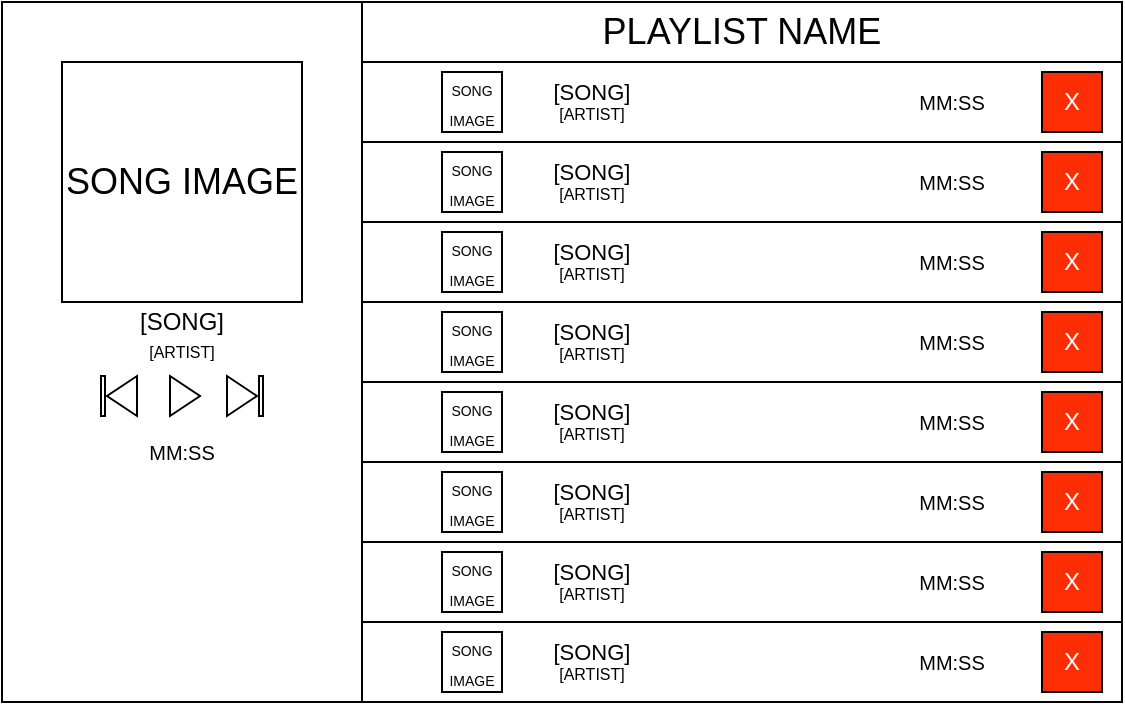 <mxfile version="20.6.0" type="github" pages="3">
  <diagram id="Pv0YbJTncE2eVc86ijqT" name="Playlist">
    <mxGraphModel dx="813" dy="430" grid="1" gridSize="10" guides="1" tooltips="1" connect="1" arrows="1" fold="1" page="1" pageScale="1" pageWidth="850" pageHeight="1100" math="0" shadow="0">
      <root>
        <mxCell id="0" />
        <mxCell id="1" parent="0" />
        <mxCell id="QKvLdhwazL2BI-9HEcGe-1" value="" style="rounded=0;whiteSpace=wrap;html=1;" vertex="1" parent="1">
          <mxGeometry x="40" y="40" width="560" height="350" as="geometry" />
        </mxCell>
        <mxCell id="QKvLdhwazL2BI-9HEcGe-21" value="" style="rounded=0;whiteSpace=wrap;html=1;fontSize=18;" vertex="1" parent="1">
          <mxGeometry x="220" y="70" width="380" height="40" as="geometry" />
        </mxCell>
        <mxCell id="QKvLdhwazL2BI-9HEcGe-2" value="" style="rounded=0;whiteSpace=wrap;html=1;" vertex="1" parent="1">
          <mxGeometry x="40" y="40" width="180" height="350" as="geometry" />
        </mxCell>
        <mxCell id="QKvLdhwazL2BI-9HEcGe-4" value="&lt;font style=&quot;font-size: 18px;&quot;&gt;SONG IMAGE&lt;/font&gt;" style="rounded=0;whiteSpace=wrap;html=1;" vertex="1" parent="1">
          <mxGeometry x="70" y="70" width="120" height="120" as="geometry" />
        </mxCell>
        <mxCell id="QKvLdhwazL2BI-9HEcGe-16" value="" style="group" vertex="1" connectable="0" parent="1">
          <mxGeometry x="81.5" y="227" width="97" height="20" as="geometry" />
        </mxCell>
        <mxCell id="QKvLdhwazL2BI-9HEcGe-5" value="" style="triangle;whiteSpace=wrap;html=1;" vertex="1" parent="QKvLdhwazL2BI-9HEcGe-16">
          <mxGeometry x="42.5" width="15" height="20" as="geometry" />
        </mxCell>
        <mxCell id="QKvLdhwazL2BI-9HEcGe-12" value="" style="group;rotation=-180;" vertex="1" connectable="0" parent="QKvLdhwazL2BI-9HEcGe-16">
          <mxGeometry x="72" width="25" height="20" as="geometry" />
        </mxCell>
        <mxCell id="QKvLdhwazL2BI-9HEcGe-10" value="" style="rounded=0;whiteSpace=wrap;html=1;rotation=-180;" vertex="1" parent="QKvLdhwazL2BI-9HEcGe-12">
          <mxGeometry x="15" width="2" height="20" as="geometry" />
        </mxCell>
        <mxCell id="QKvLdhwazL2BI-9HEcGe-11" value="" style="triangle;whiteSpace=wrap;html=1;rotation=-360;" vertex="1" parent="QKvLdhwazL2BI-9HEcGe-12">
          <mxGeometry x="-1" width="15" height="20" as="geometry" />
        </mxCell>
        <mxCell id="QKvLdhwazL2BI-9HEcGe-13" value="" style="group" vertex="1" connectable="0" parent="QKvLdhwazL2BI-9HEcGe-16">
          <mxGeometry width="25" height="20" as="geometry" />
        </mxCell>
        <mxCell id="QKvLdhwazL2BI-9HEcGe-7" value="" style="rounded=0;whiteSpace=wrap;html=1;" vertex="1" parent="QKvLdhwazL2BI-9HEcGe-13">
          <mxGeometry x="8" width="2" height="20" as="geometry" />
        </mxCell>
        <mxCell id="QKvLdhwazL2BI-9HEcGe-9" value="" style="triangle;whiteSpace=wrap;html=1;rotation=-180;" vertex="1" parent="QKvLdhwazL2BI-9HEcGe-13">
          <mxGeometry x="11" width="15" height="20" as="geometry" />
        </mxCell>
        <mxCell id="QKvLdhwazL2BI-9HEcGe-17" value="&lt;font style=&quot;font-size: 12px;&quot;&gt;[SONG]&lt;/font&gt;" style="text;html=1;strokeColor=none;fillColor=none;align=center;verticalAlign=middle;whiteSpace=wrap;rounded=0;fontSize=8;" vertex="1" parent="1">
          <mxGeometry x="70" y="190" width="120" height="20" as="geometry" />
        </mxCell>
        <mxCell id="QKvLdhwazL2BI-9HEcGe-18" value="[ARTIST]" style="text;html=1;strokeColor=none;fillColor=none;align=center;verticalAlign=middle;whiteSpace=wrap;rounded=0;fontSize=8;" vertex="1" parent="1">
          <mxGeometry x="70" y="210" width="120" height="10" as="geometry" />
        </mxCell>
        <mxCell id="QKvLdhwazL2BI-9HEcGe-19" value="PLAYLIST NAME" style="rounded=0;whiteSpace=wrap;html=1;fontSize=18;" vertex="1" parent="1">
          <mxGeometry x="220" y="40" width="380" height="30" as="geometry" />
        </mxCell>
        <mxCell id="QKvLdhwazL2BI-9HEcGe-20" value="&lt;font style=&quot;font-size: 7px;&quot;&gt;SONG IMAGE&lt;/font&gt;" style="rounded=0;whiteSpace=wrap;html=1;" vertex="1" parent="1">
          <mxGeometry x="260" y="75" width="30" height="30" as="geometry" />
        </mxCell>
        <mxCell id="QKvLdhwazL2BI-9HEcGe-22" value="&lt;div&gt;&lt;font style=&quot;font-size: 11px;&quot;&gt;[SONG] &lt;br&gt;&lt;/font&gt;&lt;/div&gt;&lt;div&gt;&lt;font style=&quot;font-size: 8px;&quot;&gt;[ARTIST]&lt;/font&gt;&lt;/div&gt;" style="text;html=1;strokeColor=none;fillColor=none;align=center;verticalAlign=middle;whiteSpace=wrap;rounded=0;fontSize=8;" vertex="1" parent="1">
          <mxGeometry x="290" y="75" width="90" height="30" as="geometry" />
        </mxCell>
        <mxCell id="QKvLdhwazL2BI-9HEcGe-24" value="&lt;font style=&quot;font-size: 10px;&quot;&gt;MM:SS&lt;/font&gt;" style="text;html=1;strokeColor=none;fillColor=none;align=center;verticalAlign=middle;whiteSpace=wrap;rounded=0;fontSize=10;" vertex="1" parent="1">
          <mxGeometry x="470" y="75" width="90" height="30" as="geometry" />
        </mxCell>
        <mxCell id="QKvLdhwazL2BI-9HEcGe-25" value="" style="rounded=0;whiteSpace=wrap;html=1;fontSize=18;" vertex="1" parent="1">
          <mxGeometry x="220" y="110" width="380" height="40" as="geometry" />
        </mxCell>
        <mxCell id="QKvLdhwazL2BI-9HEcGe-26" value="&lt;font style=&quot;font-size: 7px;&quot;&gt;SONG IMAGE&lt;/font&gt;" style="rounded=0;whiteSpace=wrap;html=1;" vertex="1" parent="1">
          <mxGeometry x="260" y="115" width="30" height="30" as="geometry" />
        </mxCell>
        <mxCell id="QKvLdhwazL2BI-9HEcGe-27" value="&lt;div&gt;&lt;font style=&quot;font-size: 11px;&quot;&gt;[SONG] &lt;br&gt;&lt;/font&gt;&lt;/div&gt;&lt;div&gt;&lt;font style=&quot;font-size: 8px;&quot;&gt;[ARTIST]&lt;/font&gt;&lt;/div&gt;" style="text;html=1;strokeColor=none;fillColor=none;align=center;verticalAlign=middle;whiteSpace=wrap;rounded=0;fontSize=8;" vertex="1" parent="1">
          <mxGeometry x="290" y="115" width="90" height="30" as="geometry" />
        </mxCell>
        <mxCell id="QKvLdhwazL2BI-9HEcGe-28" value="&lt;font style=&quot;font-size: 10px;&quot;&gt;MM:SS&lt;/font&gt;" style="text;html=1;strokeColor=none;fillColor=none;align=center;verticalAlign=middle;whiteSpace=wrap;rounded=0;fontSize=10;" vertex="1" parent="1">
          <mxGeometry x="470" y="115" width="90" height="30" as="geometry" />
        </mxCell>
        <mxCell id="QKvLdhwazL2BI-9HEcGe-29" value="" style="rounded=0;whiteSpace=wrap;html=1;fontSize=18;" vertex="1" parent="1">
          <mxGeometry x="220" y="150" width="380" height="40" as="geometry" />
        </mxCell>
        <mxCell id="QKvLdhwazL2BI-9HEcGe-30" value="&lt;font style=&quot;font-size: 7px;&quot;&gt;SONG IMAGE&lt;/font&gt;" style="rounded=0;whiteSpace=wrap;html=1;" vertex="1" parent="1">
          <mxGeometry x="260" y="155" width="30" height="30" as="geometry" />
        </mxCell>
        <mxCell id="QKvLdhwazL2BI-9HEcGe-31" value="&lt;div&gt;&lt;font style=&quot;font-size: 11px;&quot;&gt;[SONG] &lt;br&gt;&lt;/font&gt;&lt;/div&gt;&lt;div&gt;&lt;font style=&quot;font-size: 8px;&quot;&gt;[ARTIST]&lt;/font&gt;&lt;/div&gt;" style="text;html=1;strokeColor=none;fillColor=none;align=center;verticalAlign=middle;whiteSpace=wrap;rounded=0;fontSize=8;" vertex="1" parent="1">
          <mxGeometry x="290" y="155" width="90" height="30" as="geometry" />
        </mxCell>
        <mxCell id="QKvLdhwazL2BI-9HEcGe-32" value="&lt;font style=&quot;font-size: 10px;&quot;&gt;MM:SS&lt;/font&gt;" style="text;html=1;strokeColor=none;fillColor=none;align=center;verticalAlign=middle;whiteSpace=wrap;rounded=0;fontSize=10;" vertex="1" parent="1">
          <mxGeometry x="470" y="155" width="90" height="30" as="geometry" />
        </mxCell>
        <mxCell id="QKvLdhwazL2BI-9HEcGe-33" value="" style="rounded=0;whiteSpace=wrap;html=1;fontSize=18;" vertex="1" parent="1">
          <mxGeometry x="220" y="190" width="380" height="40" as="geometry" />
        </mxCell>
        <mxCell id="QKvLdhwazL2BI-9HEcGe-34" value="&lt;font style=&quot;font-size: 7px;&quot;&gt;SONG IMAGE&lt;/font&gt;" style="rounded=0;whiteSpace=wrap;html=1;" vertex="1" parent="1">
          <mxGeometry x="260" y="195" width="30" height="30" as="geometry" />
        </mxCell>
        <mxCell id="QKvLdhwazL2BI-9HEcGe-35" value="&lt;div&gt;&lt;font style=&quot;font-size: 11px;&quot;&gt;[SONG] &lt;br&gt;&lt;/font&gt;&lt;/div&gt;&lt;div&gt;&lt;font style=&quot;font-size: 8px;&quot;&gt;[ARTIST]&lt;/font&gt;&lt;/div&gt;" style="text;html=1;strokeColor=none;fillColor=none;align=center;verticalAlign=middle;whiteSpace=wrap;rounded=0;fontSize=8;" vertex="1" parent="1">
          <mxGeometry x="290" y="195" width="90" height="30" as="geometry" />
        </mxCell>
        <mxCell id="QKvLdhwazL2BI-9HEcGe-36" value="&lt;font style=&quot;font-size: 10px;&quot;&gt;MM:SS&lt;/font&gt;" style="text;html=1;strokeColor=none;fillColor=none;align=center;verticalAlign=middle;whiteSpace=wrap;rounded=0;fontSize=10;" vertex="1" parent="1">
          <mxGeometry x="470" y="195" width="90" height="30" as="geometry" />
        </mxCell>
        <mxCell id="QKvLdhwazL2BI-9HEcGe-37" value="" style="rounded=0;whiteSpace=wrap;html=1;fontSize=18;" vertex="1" parent="1">
          <mxGeometry x="220" y="230" width="380" height="40" as="geometry" />
        </mxCell>
        <mxCell id="QKvLdhwazL2BI-9HEcGe-38" value="&lt;font style=&quot;font-size: 7px;&quot;&gt;SONG IMAGE&lt;/font&gt;" style="rounded=0;whiteSpace=wrap;html=1;" vertex="1" parent="1">
          <mxGeometry x="260" y="235" width="30" height="30" as="geometry" />
        </mxCell>
        <mxCell id="QKvLdhwazL2BI-9HEcGe-39" value="&lt;div&gt;&lt;font style=&quot;font-size: 11px;&quot;&gt;[SONG] &lt;br&gt;&lt;/font&gt;&lt;/div&gt;&lt;div&gt;&lt;font style=&quot;font-size: 8px;&quot;&gt;[ARTIST]&lt;/font&gt;&lt;/div&gt;" style="text;html=1;strokeColor=none;fillColor=none;align=center;verticalAlign=middle;whiteSpace=wrap;rounded=0;fontSize=8;" vertex="1" parent="1">
          <mxGeometry x="290" y="235" width="90" height="30" as="geometry" />
        </mxCell>
        <mxCell id="QKvLdhwazL2BI-9HEcGe-40" value="&lt;font style=&quot;font-size: 10px;&quot;&gt;MM:SS&lt;/font&gt;" style="text;html=1;strokeColor=none;fillColor=none;align=center;verticalAlign=middle;whiteSpace=wrap;rounded=0;fontSize=10;" vertex="1" parent="1">
          <mxGeometry x="470" y="235" width="90" height="30" as="geometry" />
        </mxCell>
        <mxCell id="QKvLdhwazL2BI-9HEcGe-41" value="" style="rounded=0;whiteSpace=wrap;html=1;fontSize=18;" vertex="1" parent="1">
          <mxGeometry x="220" y="270" width="380" height="40" as="geometry" />
        </mxCell>
        <mxCell id="QKvLdhwazL2BI-9HEcGe-42" value="&lt;font style=&quot;font-size: 7px;&quot;&gt;SONG IMAGE&lt;/font&gt;" style="rounded=0;whiteSpace=wrap;html=1;" vertex="1" parent="1">
          <mxGeometry x="260" y="275" width="30" height="30" as="geometry" />
        </mxCell>
        <mxCell id="QKvLdhwazL2BI-9HEcGe-43" value="&lt;div&gt;&lt;font style=&quot;font-size: 11px;&quot;&gt;[SONG] &lt;br&gt;&lt;/font&gt;&lt;/div&gt;&lt;div&gt;&lt;font style=&quot;font-size: 8px;&quot;&gt;[ARTIST]&lt;/font&gt;&lt;/div&gt;" style="text;html=1;strokeColor=none;fillColor=none;align=center;verticalAlign=middle;whiteSpace=wrap;rounded=0;fontSize=8;" vertex="1" parent="1">
          <mxGeometry x="290" y="275" width="90" height="30" as="geometry" />
        </mxCell>
        <mxCell id="QKvLdhwazL2BI-9HEcGe-44" value="&lt;font style=&quot;font-size: 10px;&quot;&gt;MM:SS&lt;/font&gt;" style="text;html=1;strokeColor=none;fillColor=none;align=center;verticalAlign=middle;whiteSpace=wrap;rounded=0;fontSize=10;" vertex="1" parent="1">
          <mxGeometry x="470" y="275" width="90" height="30" as="geometry" />
        </mxCell>
        <mxCell id="QKvLdhwazL2BI-9HEcGe-45" value="" style="rounded=0;whiteSpace=wrap;html=1;fontSize=18;" vertex="1" parent="1">
          <mxGeometry x="220" y="310" width="380" height="40" as="geometry" />
        </mxCell>
        <mxCell id="QKvLdhwazL2BI-9HEcGe-46" value="&lt;font style=&quot;font-size: 7px;&quot;&gt;SONG IMAGE&lt;/font&gt;" style="rounded=0;whiteSpace=wrap;html=1;" vertex="1" parent="1">
          <mxGeometry x="260" y="315" width="30" height="30" as="geometry" />
        </mxCell>
        <mxCell id="QKvLdhwazL2BI-9HEcGe-47" value="&lt;div&gt;&lt;font style=&quot;font-size: 11px;&quot;&gt;[SONG] &lt;br&gt;&lt;/font&gt;&lt;/div&gt;&lt;div&gt;&lt;font style=&quot;font-size: 8px;&quot;&gt;[ARTIST]&lt;/font&gt;&lt;/div&gt;" style="text;html=1;strokeColor=none;fillColor=none;align=center;verticalAlign=middle;whiteSpace=wrap;rounded=0;fontSize=8;" vertex="1" parent="1">
          <mxGeometry x="290" y="315" width="90" height="30" as="geometry" />
        </mxCell>
        <mxCell id="QKvLdhwazL2BI-9HEcGe-48" value="&lt;font style=&quot;font-size: 10px;&quot;&gt;MM:SS&lt;/font&gt;" style="text;html=1;strokeColor=none;fillColor=none;align=center;verticalAlign=middle;whiteSpace=wrap;rounded=0;fontSize=10;" vertex="1" parent="1">
          <mxGeometry x="470" y="315" width="90" height="30" as="geometry" />
        </mxCell>
        <mxCell id="QKvLdhwazL2BI-9HEcGe-49" value="" style="rounded=0;whiteSpace=wrap;html=1;fontSize=18;" vertex="1" parent="1">
          <mxGeometry x="220" y="350" width="380" height="40" as="geometry" />
        </mxCell>
        <mxCell id="QKvLdhwazL2BI-9HEcGe-50" value="&lt;font style=&quot;font-size: 7px;&quot;&gt;SONG IMAGE&lt;/font&gt;" style="rounded=0;whiteSpace=wrap;html=1;" vertex="1" parent="1">
          <mxGeometry x="260" y="355" width="30" height="30" as="geometry" />
        </mxCell>
        <mxCell id="QKvLdhwazL2BI-9HEcGe-51" value="&lt;div&gt;&lt;font style=&quot;font-size: 11px;&quot;&gt;[SONG] &lt;br&gt;&lt;/font&gt;&lt;/div&gt;&lt;div&gt;&lt;font style=&quot;font-size: 8px;&quot;&gt;[ARTIST]&lt;/font&gt;&lt;/div&gt;" style="text;html=1;strokeColor=none;fillColor=none;align=center;verticalAlign=middle;whiteSpace=wrap;rounded=0;fontSize=8;" vertex="1" parent="1">
          <mxGeometry x="290" y="355" width="90" height="30" as="geometry" />
        </mxCell>
        <mxCell id="QKvLdhwazL2BI-9HEcGe-52" value="&lt;font style=&quot;font-size: 10px;&quot;&gt;MM:SS&lt;/font&gt;" style="text;html=1;strokeColor=none;fillColor=none;align=center;verticalAlign=middle;whiteSpace=wrap;rounded=0;fontSize=10;" vertex="1" parent="1">
          <mxGeometry x="470" y="355" width="90" height="30" as="geometry" />
        </mxCell>
        <mxCell id="QKvLdhwazL2BI-9HEcGe-60" value="X" style="rounded=0;whiteSpace=wrap;html=1;labelBackgroundColor=none;fillColor=#FF2D03;fontColor=#FFFFFF;" vertex="1" parent="1">
          <mxGeometry x="560" y="75" width="30" height="30" as="geometry" />
        </mxCell>
        <mxCell id="QKvLdhwazL2BI-9HEcGe-61" value="X" style="rounded=0;whiteSpace=wrap;html=1;labelBackgroundColor=none;fillColor=#FF2D03;fontColor=#FFFFFF;" vertex="1" parent="1">
          <mxGeometry x="560" y="115" width="30" height="30" as="geometry" />
        </mxCell>
        <mxCell id="QKvLdhwazL2BI-9HEcGe-62" value="X" style="rounded=0;whiteSpace=wrap;html=1;labelBackgroundColor=none;fillColor=#FF2D03;fontColor=#FFFFFF;" vertex="1" parent="1">
          <mxGeometry x="560" y="155" width="30" height="30" as="geometry" />
        </mxCell>
        <mxCell id="QKvLdhwazL2BI-9HEcGe-63" value="X" style="rounded=0;whiteSpace=wrap;html=1;labelBackgroundColor=none;fillColor=#FF2D03;fontColor=#FFFFFF;" vertex="1" parent="1">
          <mxGeometry x="560" y="195" width="30" height="30" as="geometry" />
        </mxCell>
        <mxCell id="QKvLdhwazL2BI-9HEcGe-64" value="X" style="rounded=0;whiteSpace=wrap;html=1;labelBackgroundColor=none;fillColor=#FF2D03;fontColor=#FFFFFF;" vertex="1" parent="1">
          <mxGeometry x="560" y="235" width="30" height="30" as="geometry" />
        </mxCell>
        <mxCell id="QKvLdhwazL2BI-9HEcGe-65" value="X" style="rounded=0;whiteSpace=wrap;html=1;labelBackgroundColor=none;fillColor=#FF2D03;fontColor=#FFFFFF;" vertex="1" parent="1">
          <mxGeometry x="560" y="275" width="30" height="30" as="geometry" />
        </mxCell>
        <mxCell id="QKvLdhwazL2BI-9HEcGe-66" value="X" style="rounded=0;whiteSpace=wrap;html=1;labelBackgroundColor=none;fillColor=#FF2D03;fontColor=#FFFFFF;" vertex="1" parent="1">
          <mxGeometry x="560" y="315" width="30" height="30" as="geometry" />
        </mxCell>
        <mxCell id="QKvLdhwazL2BI-9HEcGe-67" value="X" style="rounded=0;whiteSpace=wrap;html=1;labelBackgroundColor=none;fillColor=#FF2D03;fontColor=#FFFFFF;" vertex="1" parent="1">
          <mxGeometry x="560" y="355" width="30" height="30" as="geometry" />
        </mxCell>
        <mxCell id="QKvLdhwazL2BI-9HEcGe-69" value="&lt;font style=&quot;font-size: 10px;&quot;&gt;MM:SS&lt;/font&gt;" style="text;html=1;strokeColor=none;fillColor=none;align=center;verticalAlign=middle;whiteSpace=wrap;rounded=0;fontSize=10;" vertex="1" parent="1">
          <mxGeometry x="85" y="250" width="90" height="30" as="geometry" />
        </mxCell>
      </root>
    </mxGraphModel>
  </diagram>
  <diagram id="4HjW2LjYz2ef2Ay7iVLD" name="Finding a Song">
    <mxGraphModel dx="1422" dy="752" grid="1" gridSize="10" guides="1" tooltips="1" connect="1" arrows="1" fold="1" page="1" pageScale="1" pageWidth="850" pageHeight="1100" math="0" shadow="0">
      <root>
        <mxCell id="0" />
        <mxCell id="1" parent="0" />
        <mxCell id="lvVfLBldRQ0rfiOvd5gZ-1" value="" style="rounded=0;whiteSpace=wrap;html=1;" vertex="1" parent="1">
          <mxGeometry x="40" y="40" width="560" height="340" as="geometry" />
        </mxCell>
        <mxCell id="lvVfLBldRQ0rfiOvd5gZ-2" value="FIND A SONG" style="rounded=0;whiteSpace=wrap;html=1;fontSize=18;" vertex="1" parent="1">
          <mxGeometry x="40" y="40" width="560" height="30" as="geometry" />
        </mxCell>
        <mxCell id="lvVfLBldRQ0rfiOvd5gZ-3" value="" style="group" vertex="1" connectable="0" parent="1">
          <mxGeometry x="40" y="100" width="560" height="40" as="geometry" />
        </mxCell>
        <mxCell id="lvVfLBldRQ0rfiOvd5gZ-4" value="" style="rounded=0;whiteSpace=wrap;html=1;fontSize=18;" vertex="1" parent="lvVfLBldRQ0rfiOvd5gZ-3">
          <mxGeometry width="560" height="40" as="geometry" />
        </mxCell>
        <mxCell id="lvVfLBldRQ0rfiOvd5gZ-5" value="&lt;font style=&quot;font-size: 7px;&quot;&gt;SONG IMAGE&lt;/font&gt;" style="rounded=0;whiteSpace=wrap;html=1;" vertex="1" parent="lvVfLBldRQ0rfiOvd5gZ-3">
          <mxGeometry x="58.947" y="5" width="44.211" height="30" as="geometry" />
        </mxCell>
        <mxCell id="lvVfLBldRQ0rfiOvd5gZ-6" value="&lt;div&gt;&lt;font style=&quot;font-size: 11px;&quot;&gt;[SONG] &lt;br&gt;&lt;/font&gt;&lt;/div&gt;&lt;div&gt;&lt;font style=&quot;font-size: 8px;&quot;&gt;[ARTIST]&lt;/font&gt;&lt;/div&gt;" style="text;html=1;strokeColor=none;fillColor=none;align=center;verticalAlign=middle;whiteSpace=wrap;rounded=0;fontSize=8;" vertex="1" parent="lvVfLBldRQ0rfiOvd5gZ-3">
          <mxGeometry x="103.158" y="5" width="132.632" height="30" as="geometry" />
        </mxCell>
        <mxCell id="lvVfLBldRQ0rfiOvd5gZ-7" value="&lt;font style=&quot;font-size: 10px;&quot;&gt;MM:SS&lt;/font&gt;" style="text;html=1;strokeColor=none;fillColor=none;align=center;verticalAlign=middle;whiteSpace=wrap;rounded=0;fontSize=10;" vertex="1" parent="lvVfLBldRQ0rfiOvd5gZ-3">
          <mxGeometry x="368.421" y="5" width="132.632" height="30" as="geometry" />
        </mxCell>
        <mxCell id="lvVfLBldRQ0rfiOvd5gZ-8" value="+" style="rounded=0;whiteSpace=wrap;html=1;labelBackgroundColor=none;fillColor=#02AB29;fontColor=#FFFFFF;" vertex="1" parent="lvVfLBldRQ0rfiOvd5gZ-3">
          <mxGeometry x="501.053" y="5" width="44.211" height="30" as="geometry" />
        </mxCell>
        <mxCell id="lvVfLBldRQ0rfiOvd5gZ-9" value="[SEARCH QUERY]" style="rounded=0;whiteSpace=wrap;html=1;fontSize=18;" vertex="1" parent="1">
          <mxGeometry x="40" y="70" width="560" height="30" as="geometry" />
        </mxCell>
        <mxCell id="lvVfLBldRQ0rfiOvd5gZ-10" value="" style="group" vertex="1" connectable="0" parent="1">
          <mxGeometry x="40" y="140" width="560" height="40" as="geometry" />
        </mxCell>
        <mxCell id="lvVfLBldRQ0rfiOvd5gZ-11" value="" style="rounded=0;whiteSpace=wrap;html=1;fontSize=18;" vertex="1" parent="lvVfLBldRQ0rfiOvd5gZ-10">
          <mxGeometry width="560" height="40" as="geometry" />
        </mxCell>
        <mxCell id="lvVfLBldRQ0rfiOvd5gZ-12" value="&lt;font style=&quot;font-size: 7px;&quot;&gt;SONG IMAGE&lt;/font&gt;" style="rounded=0;whiteSpace=wrap;html=1;" vertex="1" parent="lvVfLBldRQ0rfiOvd5gZ-10">
          <mxGeometry x="58.947" y="5" width="44.211" height="30" as="geometry" />
        </mxCell>
        <mxCell id="lvVfLBldRQ0rfiOvd5gZ-13" value="&lt;div&gt;&lt;font style=&quot;font-size: 11px;&quot;&gt;[SONG] &lt;br&gt;&lt;/font&gt;&lt;/div&gt;&lt;div&gt;&lt;font style=&quot;font-size: 8px;&quot;&gt;[ARTIST]&lt;/font&gt;&lt;/div&gt;" style="text;html=1;strokeColor=none;fillColor=none;align=center;verticalAlign=middle;whiteSpace=wrap;rounded=0;fontSize=8;" vertex="1" parent="lvVfLBldRQ0rfiOvd5gZ-10">
          <mxGeometry x="103.158" y="5" width="132.632" height="30" as="geometry" />
        </mxCell>
        <mxCell id="lvVfLBldRQ0rfiOvd5gZ-14" value="&lt;font style=&quot;font-size: 10px;&quot;&gt;MM:SS&lt;/font&gt;" style="text;html=1;strokeColor=none;fillColor=none;align=center;verticalAlign=middle;whiteSpace=wrap;rounded=0;fontSize=10;" vertex="1" parent="lvVfLBldRQ0rfiOvd5gZ-10">
          <mxGeometry x="368.421" y="5" width="132.632" height="30" as="geometry" />
        </mxCell>
        <mxCell id="lvVfLBldRQ0rfiOvd5gZ-15" value="+" style="rounded=0;whiteSpace=wrap;html=1;labelBackgroundColor=none;fillColor=#02AB29;fontColor=#FFFFFF;" vertex="1" parent="lvVfLBldRQ0rfiOvd5gZ-10">
          <mxGeometry x="501.053" y="5" width="44.211" height="30" as="geometry" />
        </mxCell>
        <mxCell id="lvVfLBldRQ0rfiOvd5gZ-16" value="" style="group" vertex="1" connectable="0" parent="1">
          <mxGeometry x="40" y="180" width="560" height="40" as="geometry" />
        </mxCell>
        <mxCell id="lvVfLBldRQ0rfiOvd5gZ-17" value="" style="rounded=0;whiteSpace=wrap;html=1;fontSize=18;" vertex="1" parent="lvVfLBldRQ0rfiOvd5gZ-16">
          <mxGeometry width="560" height="40" as="geometry" />
        </mxCell>
        <mxCell id="lvVfLBldRQ0rfiOvd5gZ-18" value="&lt;font style=&quot;font-size: 7px;&quot;&gt;SONG IMAGE&lt;/font&gt;" style="rounded=0;whiteSpace=wrap;html=1;" vertex="1" parent="lvVfLBldRQ0rfiOvd5gZ-16">
          <mxGeometry x="58.947" y="5" width="44.211" height="30" as="geometry" />
        </mxCell>
        <mxCell id="lvVfLBldRQ0rfiOvd5gZ-19" value="&lt;div&gt;&lt;font style=&quot;font-size: 11px;&quot;&gt;[SONG] &lt;br&gt;&lt;/font&gt;&lt;/div&gt;&lt;div&gt;&lt;font style=&quot;font-size: 8px;&quot;&gt;[ARTIST]&lt;/font&gt;&lt;/div&gt;" style="text;html=1;strokeColor=none;fillColor=none;align=center;verticalAlign=middle;whiteSpace=wrap;rounded=0;fontSize=8;" vertex="1" parent="lvVfLBldRQ0rfiOvd5gZ-16">
          <mxGeometry x="103.158" y="5" width="132.632" height="30" as="geometry" />
        </mxCell>
        <mxCell id="lvVfLBldRQ0rfiOvd5gZ-20" value="&lt;font style=&quot;font-size: 10px;&quot;&gt;MM:SS&lt;/font&gt;" style="text;html=1;strokeColor=none;fillColor=none;align=center;verticalAlign=middle;whiteSpace=wrap;rounded=0;fontSize=10;" vertex="1" parent="lvVfLBldRQ0rfiOvd5gZ-16">
          <mxGeometry x="368.421" y="5" width="132.632" height="30" as="geometry" />
        </mxCell>
        <mxCell id="lvVfLBldRQ0rfiOvd5gZ-21" value="+" style="rounded=0;whiteSpace=wrap;html=1;labelBackgroundColor=none;fillColor=#02AB29;fontColor=#FFFFFF;" vertex="1" parent="lvVfLBldRQ0rfiOvd5gZ-16">
          <mxGeometry x="501.053" y="5" width="44.211" height="30" as="geometry" />
        </mxCell>
        <mxCell id="lvVfLBldRQ0rfiOvd5gZ-22" value="" style="group" vertex="1" connectable="0" parent="1">
          <mxGeometry x="40" y="220" width="560" height="40" as="geometry" />
        </mxCell>
        <mxCell id="lvVfLBldRQ0rfiOvd5gZ-23" value="" style="rounded=0;whiteSpace=wrap;html=1;fontSize=18;" vertex="1" parent="lvVfLBldRQ0rfiOvd5gZ-22">
          <mxGeometry width="560" height="40" as="geometry" />
        </mxCell>
        <mxCell id="lvVfLBldRQ0rfiOvd5gZ-24" value="&lt;font style=&quot;font-size: 7px;&quot;&gt;SONG IMAGE&lt;/font&gt;" style="rounded=0;whiteSpace=wrap;html=1;" vertex="1" parent="lvVfLBldRQ0rfiOvd5gZ-22">
          <mxGeometry x="58.947" y="5" width="44.211" height="30" as="geometry" />
        </mxCell>
        <mxCell id="lvVfLBldRQ0rfiOvd5gZ-25" value="&lt;div&gt;&lt;font style=&quot;font-size: 11px;&quot;&gt;[SONG] &lt;br&gt;&lt;/font&gt;&lt;/div&gt;&lt;div&gt;&lt;font style=&quot;font-size: 8px;&quot;&gt;[ARTIST]&lt;/font&gt;&lt;/div&gt;" style="text;html=1;strokeColor=none;fillColor=none;align=center;verticalAlign=middle;whiteSpace=wrap;rounded=0;fontSize=8;" vertex="1" parent="lvVfLBldRQ0rfiOvd5gZ-22">
          <mxGeometry x="103.158" y="5" width="132.632" height="30" as="geometry" />
        </mxCell>
        <mxCell id="lvVfLBldRQ0rfiOvd5gZ-26" value="&lt;font style=&quot;font-size: 10px;&quot;&gt;MM:SS&lt;/font&gt;" style="text;html=1;strokeColor=none;fillColor=none;align=center;verticalAlign=middle;whiteSpace=wrap;rounded=0;fontSize=10;" vertex="1" parent="lvVfLBldRQ0rfiOvd5gZ-22">
          <mxGeometry x="368.421" y="5" width="132.632" height="30" as="geometry" />
        </mxCell>
        <mxCell id="lvVfLBldRQ0rfiOvd5gZ-27" value="+" style="rounded=0;whiteSpace=wrap;html=1;labelBackgroundColor=none;fillColor=#02AB29;fontColor=#FFFFFF;" vertex="1" parent="lvVfLBldRQ0rfiOvd5gZ-22">
          <mxGeometry x="501.053" y="5" width="44.211" height="30" as="geometry" />
        </mxCell>
        <mxCell id="lvVfLBldRQ0rfiOvd5gZ-28" value="" style="group" vertex="1" connectable="0" parent="1">
          <mxGeometry x="40" y="260" width="560" height="40" as="geometry" />
        </mxCell>
        <mxCell id="lvVfLBldRQ0rfiOvd5gZ-29" value="" style="rounded=0;whiteSpace=wrap;html=1;fontSize=18;" vertex="1" parent="lvVfLBldRQ0rfiOvd5gZ-28">
          <mxGeometry width="560" height="40" as="geometry" />
        </mxCell>
        <mxCell id="lvVfLBldRQ0rfiOvd5gZ-30" value="&lt;font style=&quot;font-size: 7px;&quot;&gt;SONG IMAGE&lt;/font&gt;" style="rounded=0;whiteSpace=wrap;html=1;" vertex="1" parent="lvVfLBldRQ0rfiOvd5gZ-28">
          <mxGeometry x="58.947" y="5" width="44.211" height="30" as="geometry" />
        </mxCell>
        <mxCell id="lvVfLBldRQ0rfiOvd5gZ-31" value="&lt;div&gt;&lt;font style=&quot;font-size: 11px;&quot;&gt;[SONG] &lt;br&gt;&lt;/font&gt;&lt;/div&gt;&lt;div&gt;&lt;font style=&quot;font-size: 8px;&quot;&gt;[ARTIST]&lt;/font&gt;&lt;/div&gt;" style="text;html=1;strokeColor=none;fillColor=none;align=center;verticalAlign=middle;whiteSpace=wrap;rounded=0;fontSize=8;" vertex="1" parent="lvVfLBldRQ0rfiOvd5gZ-28">
          <mxGeometry x="103.158" y="5" width="132.632" height="30" as="geometry" />
        </mxCell>
        <mxCell id="lvVfLBldRQ0rfiOvd5gZ-32" value="&lt;font style=&quot;font-size: 10px;&quot;&gt;MM:SS&lt;/font&gt;" style="text;html=1;strokeColor=none;fillColor=none;align=center;verticalAlign=middle;whiteSpace=wrap;rounded=0;fontSize=10;" vertex="1" parent="lvVfLBldRQ0rfiOvd5gZ-28">
          <mxGeometry x="368.421" y="5" width="132.632" height="30" as="geometry" />
        </mxCell>
        <mxCell id="lvVfLBldRQ0rfiOvd5gZ-33" value="+" style="rounded=0;whiteSpace=wrap;html=1;labelBackgroundColor=none;fillColor=#02AB29;fontColor=#FFFFFF;" vertex="1" parent="lvVfLBldRQ0rfiOvd5gZ-28">
          <mxGeometry x="501.053" y="5" width="44.211" height="30" as="geometry" />
        </mxCell>
        <mxCell id="lvVfLBldRQ0rfiOvd5gZ-34" value="" style="group" vertex="1" connectable="0" parent="1">
          <mxGeometry x="40" y="300" width="560" height="40" as="geometry" />
        </mxCell>
        <mxCell id="lvVfLBldRQ0rfiOvd5gZ-35" value="" style="rounded=0;whiteSpace=wrap;html=1;fontSize=18;" vertex="1" parent="lvVfLBldRQ0rfiOvd5gZ-34">
          <mxGeometry width="560" height="40" as="geometry" />
        </mxCell>
        <mxCell id="lvVfLBldRQ0rfiOvd5gZ-36" value="&lt;font style=&quot;font-size: 7px;&quot;&gt;SONG IMAGE&lt;/font&gt;" style="rounded=0;whiteSpace=wrap;html=1;" vertex="1" parent="lvVfLBldRQ0rfiOvd5gZ-34">
          <mxGeometry x="58.947" y="5" width="44.211" height="30" as="geometry" />
        </mxCell>
        <mxCell id="lvVfLBldRQ0rfiOvd5gZ-37" value="&lt;div&gt;&lt;font style=&quot;font-size: 11px;&quot;&gt;[SONG] &lt;br&gt;&lt;/font&gt;&lt;/div&gt;&lt;div&gt;&lt;font style=&quot;font-size: 8px;&quot;&gt;[ARTIST]&lt;/font&gt;&lt;/div&gt;" style="text;html=1;strokeColor=none;fillColor=none;align=center;verticalAlign=middle;whiteSpace=wrap;rounded=0;fontSize=8;" vertex="1" parent="lvVfLBldRQ0rfiOvd5gZ-34">
          <mxGeometry x="103.158" y="5" width="132.632" height="30" as="geometry" />
        </mxCell>
        <mxCell id="lvVfLBldRQ0rfiOvd5gZ-38" value="&lt;font style=&quot;font-size: 10px;&quot;&gt;MM:SS&lt;/font&gt;" style="text;html=1;strokeColor=none;fillColor=none;align=center;verticalAlign=middle;whiteSpace=wrap;rounded=0;fontSize=10;" vertex="1" parent="lvVfLBldRQ0rfiOvd5gZ-34">
          <mxGeometry x="368.421" y="5" width="132.632" height="30" as="geometry" />
        </mxCell>
        <mxCell id="lvVfLBldRQ0rfiOvd5gZ-39" value="+" style="rounded=0;whiteSpace=wrap;html=1;labelBackgroundColor=none;fillColor=#02AB29;fontColor=#FFFFFF;" vertex="1" parent="lvVfLBldRQ0rfiOvd5gZ-34">
          <mxGeometry x="501.053" y="5" width="44.211" height="30" as="geometry" />
        </mxCell>
        <mxCell id="lvVfLBldRQ0rfiOvd5gZ-40" value="" style="group" vertex="1" connectable="0" parent="1">
          <mxGeometry x="40" y="340" width="560" height="40" as="geometry" />
        </mxCell>
        <mxCell id="lvVfLBldRQ0rfiOvd5gZ-41" value="" style="rounded=0;whiteSpace=wrap;html=1;fontSize=18;" vertex="1" parent="lvVfLBldRQ0rfiOvd5gZ-40">
          <mxGeometry width="560" height="40" as="geometry" />
        </mxCell>
        <mxCell id="lvVfLBldRQ0rfiOvd5gZ-42" value="&lt;font style=&quot;font-size: 7px;&quot;&gt;SONG IMAGE&lt;/font&gt;" style="rounded=0;whiteSpace=wrap;html=1;" vertex="1" parent="lvVfLBldRQ0rfiOvd5gZ-40">
          <mxGeometry x="58.947" y="5" width="44.211" height="30" as="geometry" />
        </mxCell>
        <mxCell id="lvVfLBldRQ0rfiOvd5gZ-43" value="&lt;div&gt;&lt;font style=&quot;font-size: 11px;&quot;&gt;[SONG] &lt;br&gt;&lt;/font&gt;&lt;/div&gt;&lt;div&gt;&lt;font style=&quot;font-size: 8px;&quot;&gt;[ARTIST]&lt;/font&gt;&lt;/div&gt;" style="text;html=1;strokeColor=none;fillColor=none;align=center;verticalAlign=middle;whiteSpace=wrap;rounded=0;fontSize=8;" vertex="1" parent="lvVfLBldRQ0rfiOvd5gZ-40">
          <mxGeometry x="103.158" y="5" width="132.632" height="30" as="geometry" />
        </mxCell>
        <mxCell id="lvVfLBldRQ0rfiOvd5gZ-44" value="&lt;font style=&quot;font-size: 10px;&quot;&gt;MM:SS&lt;/font&gt;" style="text;html=1;strokeColor=none;fillColor=none;align=center;verticalAlign=middle;whiteSpace=wrap;rounded=0;fontSize=10;" vertex="1" parent="lvVfLBldRQ0rfiOvd5gZ-40">
          <mxGeometry x="368.421" y="5" width="132.632" height="30" as="geometry" />
        </mxCell>
        <mxCell id="lvVfLBldRQ0rfiOvd5gZ-45" value="+" style="rounded=0;whiteSpace=wrap;html=1;labelBackgroundColor=none;fillColor=#02AB29;fontColor=#FFFFFF;" vertex="1" parent="lvVfLBldRQ0rfiOvd5gZ-40">
          <mxGeometry x="501.053" y="5" width="44.211" height="30" as="geometry" />
        </mxCell>
        <mxCell id="lvVfLBldRQ0rfiOvd5gZ-46" value="&lt;font style=&quot;font-size: 13px;&quot;&gt;Adds the song to a playlist&lt;/font&gt;" style="text;html=1;strokeColor=none;fillColor=none;align=center;verticalAlign=middle;whiteSpace=wrap;rounded=0;labelBackgroundColor=none;fontSize=10;fontColor=#000000;" vertex="1" parent="1">
          <mxGeometry x="640" y="77.5" width="200" height="85" as="geometry" />
        </mxCell>
        <mxCell id="lvVfLBldRQ0rfiOvd5gZ-47" style="edgeStyle=orthogonalEdgeStyle;rounded=0;orthogonalLoop=1;jettySize=auto;html=1;fontSize=10;fontColor=#000000;" edge="1" parent="1" source="lvVfLBldRQ0rfiOvd5gZ-8" target="lvVfLBldRQ0rfiOvd5gZ-46">
          <mxGeometry relative="1" as="geometry" />
        </mxCell>
      </root>
    </mxGraphModel>
  </diagram>
  <diagram id="PoPiOC0Jwr7dImxgZkcR" name="Editing a Song">
    <mxGraphModel dx="813" dy="430" grid="1" gridSize="10" guides="1" tooltips="1" connect="1" arrows="1" fold="1" page="1" pageScale="1" pageWidth="850" pageHeight="1100" math="0" shadow="0">
      <root>
        <mxCell id="0" />
        <mxCell id="1" parent="0" />
        <mxCell id="K-BgfPu4GBBDup5JaeFO-1" value="" style="rounded=0;whiteSpace=wrap;html=1;" vertex="1" parent="1">
          <mxGeometry x="40" y="40" width="560" height="340" as="geometry" />
        </mxCell>
        <mxCell id="K-BgfPu4GBBDup5JaeFO-2" value="Editing [SONG]" style="rounded=0;whiteSpace=wrap;html=1;fontSize=18;" vertex="1" parent="1">
          <mxGeometry x="40" y="40" width="560" height="30" as="geometry" />
        </mxCell>
        <mxCell id="K-BgfPu4GBBDup5JaeFO-48" value="SAVE" style="rounded=0;whiteSpace=wrap;html=1;fontSize=18;" vertex="1" parent="1">
          <mxGeometry x="40" y="350" width="560" height="30" as="geometry" />
        </mxCell>
        <mxCell id="0ILpmKYzyJXZGLEGDiYC-7" value="" style="group" vertex="1" connectable="0" parent="1">
          <mxGeometry x="40" y="70" width="560" height="280" as="geometry" />
        </mxCell>
        <mxCell id="0ILpmKYzyJXZGLEGDiYC-1" value="&lt;font style=&quot;font-size: 18px;&quot;&gt;SONG IMAGE&lt;/font&gt;" style="rounded=0;whiteSpace=wrap;html=1;" vertex="1" parent="0ILpmKYzyJXZGLEGDiYC-7">
          <mxGeometry width="240" height="280" as="geometry" />
        </mxCell>
        <mxCell id="0ILpmKYzyJXZGLEGDiYC-8" value="" style="group" vertex="1" connectable="0" parent="0ILpmKYzyJXZGLEGDiYC-7">
          <mxGeometry x="240" width="320" height="280" as="geometry" />
        </mxCell>
        <mxCell id="0ILpmKYzyJXZGLEGDiYC-2" value="[IMAGE LINK]" style="rounded=0;whiteSpace=wrap;html=1;fontSize=18;" vertex="1" parent="0ILpmKYzyJXZGLEGDiYC-8">
          <mxGeometry width="320" height="70" as="geometry" />
        </mxCell>
        <mxCell id="0ILpmKYzyJXZGLEGDiYC-3" value="[SONG]" style="rounded=0;whiteSpace=wrap;html=1;fontSize=18;" vertex="1" parent="0ILpmKYzyJXZGLEGDiYC-8">
          <mxGeometry y="70" width="320" height="70" as="geometry" />
        </mxCell>
        <mxCell id="0ILpmKYzyJXZGLEGDiYC-4" value="[ARTIST]" style="rounded=0;whiteSpace=wrap;html=1;fontSize=18;" vertex="1" parent="0ILpmKYzyJXZGLEGDiYC-8">
          <mxGeometry y="140" width="320" height="70" as="geometry" />
        </mxCell>
        <mxCell id="0ILpmKYzyJXZGLEGDiYC-5" value="MM:SS" style="rounded=0;whiteSpace=wrap;html=1;fontSize=18;" vertex="1" parent="0ILpmKYzyJXZGLEGDiYC-8">
          <mxGeometry y="210" width="320" height="70" as="geometry" />
        </mxCell>
      </root>
    </mxGraphModel>
  </diagram>
</mxfile>
